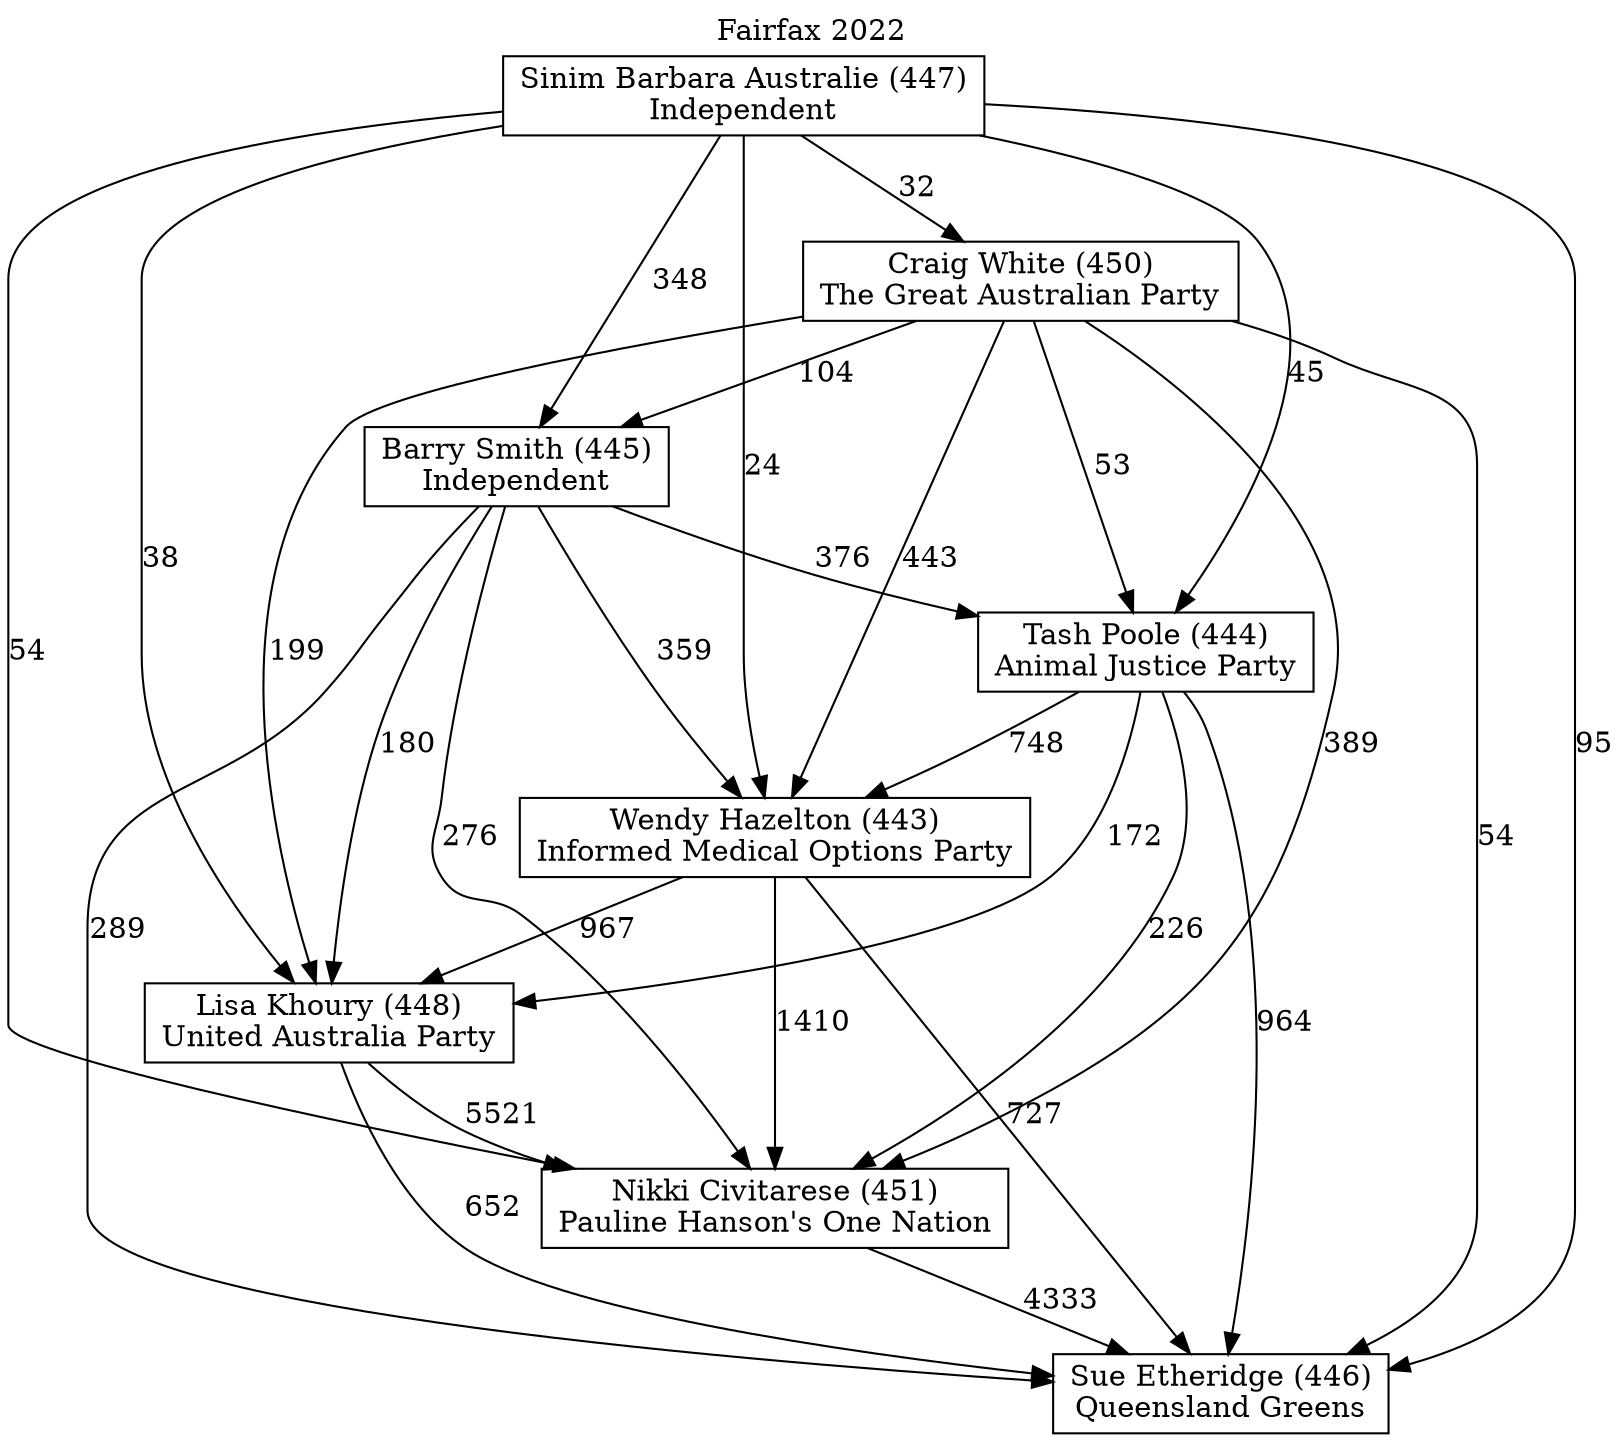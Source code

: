 // House preference flow
digraph "Sue Etheridge (446)_Fairfax_2022" {
	graph [label="Fairfax 2022" labelloc=t mclimit=10]
	node [shape=box]
	"Sue Etheridge (446)" [label="Sue Etheridge (446)
Queensland Greens"]
	"Lisa Khoury (448)" [label="Lisa Khoury (448)
United Australia Party"]
	"Craig White (450)" [label="Craig White (450)
The Great Australian Party"]
	"Nikki Civitarese (451)" [label="Nikki Civitarese (451)
Pauline Hanson's One Nation"]
	"Wendy Hazelton (443)" [label="Wendy Hazelton (443)
Informed Medical Options Party"]
	"Sinim Barbara Australie (447)" [label="Sinim Barbara Australie (447)
Independent"]
	"Tash Poole (444)" [label="Tash Poole (444)
Animal Justice Party"]
	"Barry Smith (445)" [label="Barry Smith (445)
Independent"]
	"Craig White (450)" -> "Wendy Hazelton (443)" [label=443]
	"Tash Poole (444)" -> "Lisa Khoury (448)" [label=172]
	"Barry Smith (445)" -> "Lisa Khoury (448)" [label=180]
	"Sinim Barbara Australie (447)" -> "Wendy Hazelton (443)" [label=24]
	"Craig White (450)" -> "Lisa Khoury (448)" [label=199]
	"Wendy Hazelton (443)" -> "Sue Etheridge (446)" [label=727]
	"Lisa Khoury (448)" -> "Sue Etheridge (446)" [label=652]
	"Craig White (450)" -> "Barry Smith (445)" [label=104]
	"Sinim Barbara Australie (447)" -> "Barry Smith (445)" [label=348]
	"Wendy Hazelton (443)" -> "Lisa Khoury (448)" [label=967]
	"Sinim Barbara Australie (447)" -> "Sue Etheridge (446)" [label=95]
	"Wendy Hazelton (443)" -> "Nikki Civitarese (451)" [label=1410]
	"Craig White (450)" -> "Nikki Civitarese (451)" [label=389]
	"Tash Poole (444)" -> "Wendy Hazelton (443)" [label=748]
	"Sinim Barbara Australie (447)" -> "Lisa Khoury (448)" [label=38]
	"Barry Smith (445)" -> "Sue Etheridge (446)" [label=289]
	"Nikki Civitarese (451)" -> "Sue Etheridge (446)" [label=4333]
	"Barry Smith (445)" -> "Nikki Civitarese (451)" [label=276]
	"Tash Poole (444)" -> "Nikki Civitarese (451)" [label=226]
	"Barry Smith (445)" -> "Wendy Hazelton (443)" [label=359]
	"Craig White (450)" -> "Sue Etheridge (446)" [label=54]
	"Sinim Barbara Australie (447)" -> "Nikki Civitarese (451)" [label=54]
	"Sinim Barbara Australie (447)" -> "Craig White (450)" [label=32]
	"Sinim Barbara Australie (447)" -> "Tash Poole (444)" [label=45]
	"Tash Poole (444)" -> "Sue Etheridge (446)" [label=964]
	"Barry Smith (445)" -> "Tash Poole (444)" [label=376]
	"Lisa Khoury (448)" -> "Nikki Civitarese (451)" [label=5521]
	"Craig White (450)" -> "Tash Poole (444)" [label=53]
}
